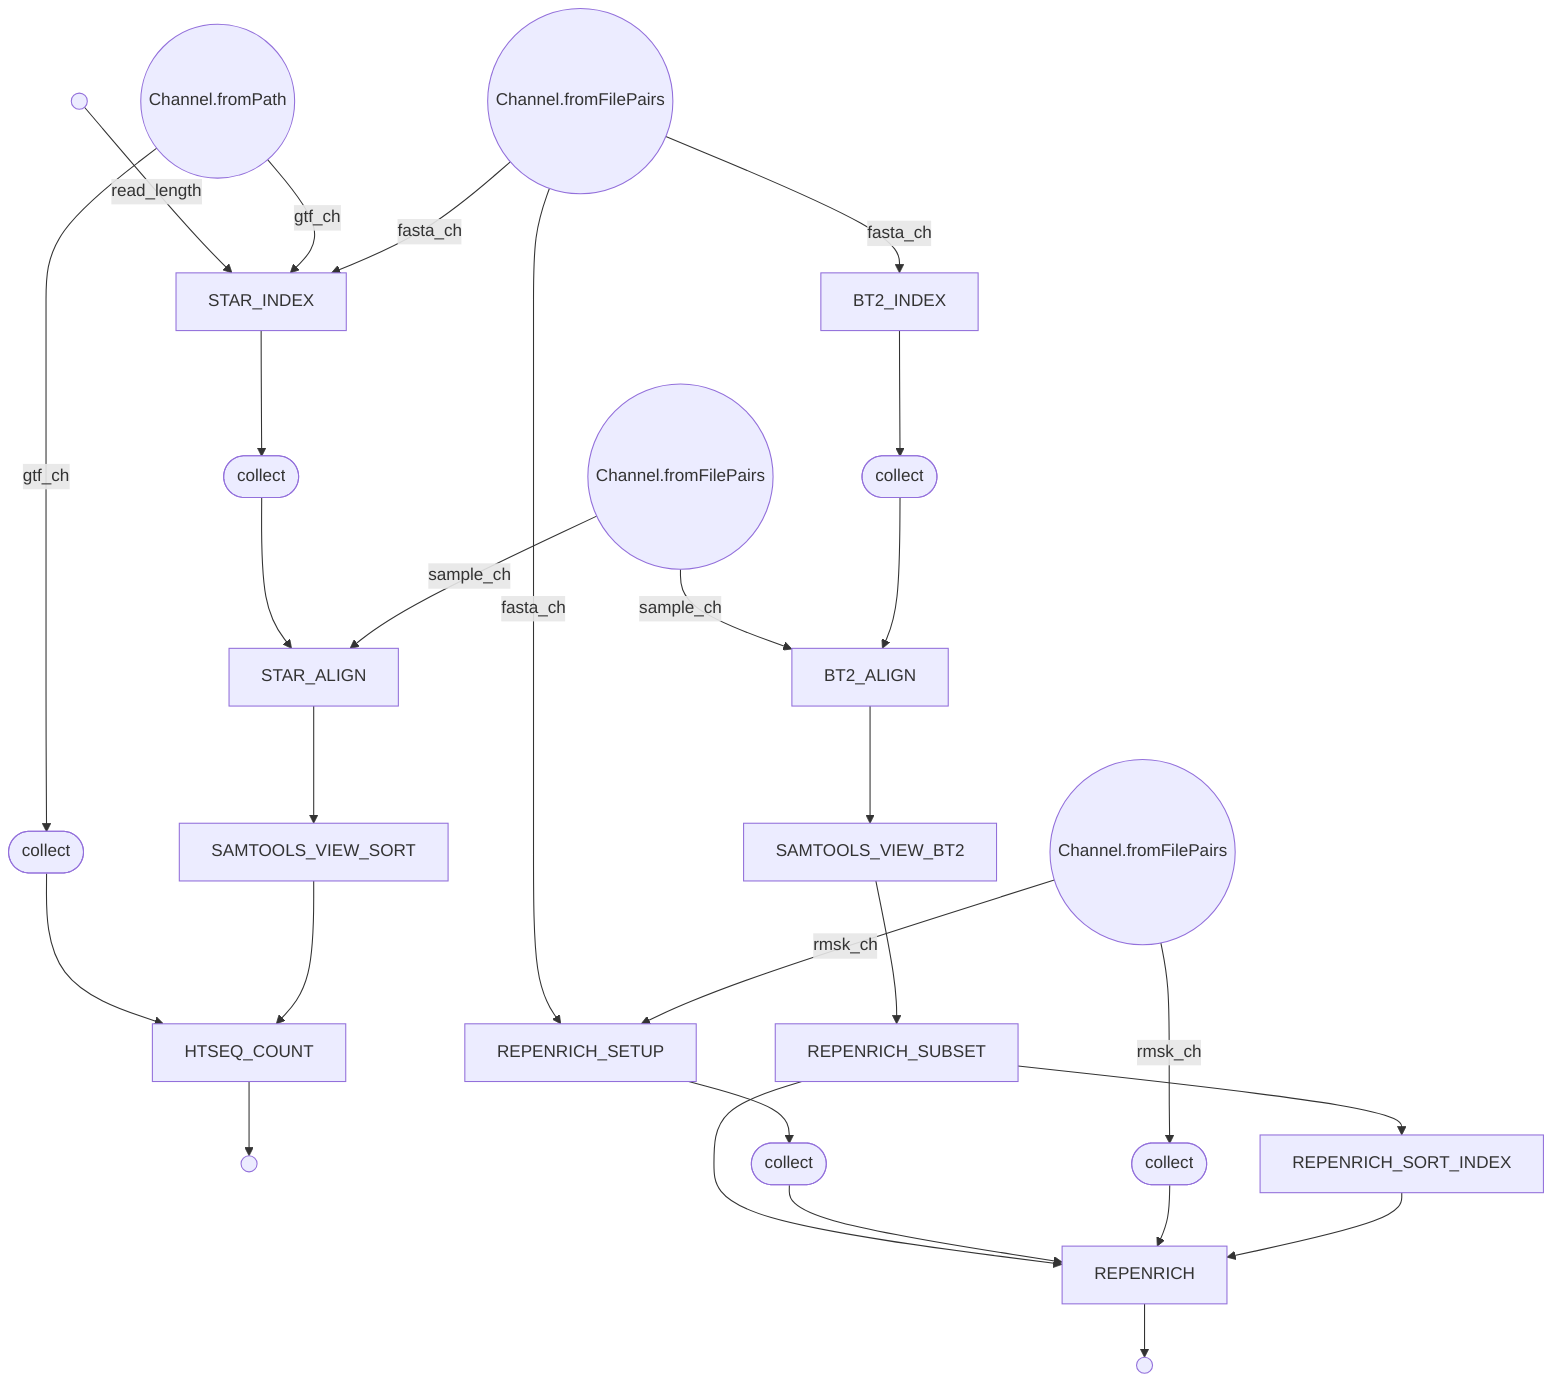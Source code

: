 flowchart TD
    p0((Channel.fromFilePairs))
    p1((Channel.fromPath))
    p2((Channel.fromFilePairs))
    p3((Channel.fromFilePairs))
    p4(( ))
    p5[STAR_INDEX]
    p6([collect])
    p7[STAR_ALIGN]
    p8[SAMTOOLS_VIEW_SORT]
    p9([collect])
    p10[HTSEQ_COUNT]
    p11(( ))
    p12[BT2_INDEX]
    p13([collect])
    p14[BT2_ALIGN]
    p15[SAMTOOLS_VIEW_BT2]
    p16[REPENRICH_SETUP]
    p17[REPENRICH_SUBSET]
    p18[REPENRICH_SORT_INDEX]
    p19([collect])
    p20([collect])
    p21[REPENRICH]
    p22(( ))
    p0 -->|fasta_ch| p5
    p1 -->|gtf_ch| p5
    p2 -->|sample_ch| p7
    p3 -->|rmsk_ch| p16
    p4 -->|read_length| p5
    p5 --> p6
    p6 --> p7
    p7 --> p8
    p8 --> p10
    p1 -->|gtf_ch| p9
    p9 --> p10
    p10 --> p11
    p0 -->|fasta_ch| p12
    p12 --> p13
    p13 --> p14
    p2 -->|sample_ch| p14
    p14 --> p15
    p15 --> p17
    p0 -->|fasta_ch| p16
    p16 --> p20
    p17 --> p18
    p18 --> p21
    p3 -->|rmsk_ch| p19
    p19 --> p21
    p20 --> p21
    p17 --> p21
    p21 --> p22
